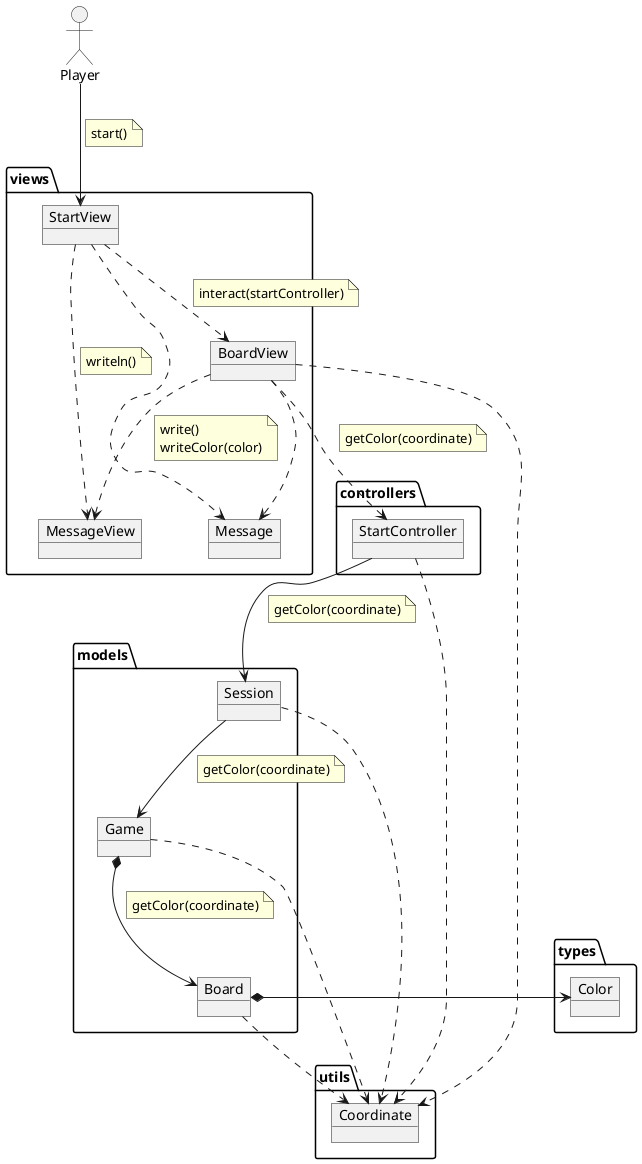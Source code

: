 @startuml start
allow_mixing

actor Player

package controllers  {

    object StartController{

    }
}


package models  {

    object  Board{

    }

    object Game{

    }
    
    object Session{
    }

}

package types  {

    object Color{

    }
}

package utils  {


    object Coordinate{

    }

}


package views {
    object BoardView{

    }

    object StartView{

    }

    object MessageView{

    }
    object Message{

    }
}

Player --> StartView
note on link
    start()
end note
StartView ..> MessageView
note on link
    writeln()
end note
StartView ..> BoardView
note on link
    interact(startController)
end note
BoardView ..> MessageView
note on link
    write()
    writeColor(color)
end note
BoardView ..> Message
StartView ..> Message

BoardView ..> Coordinate
BoardView ..> StartController
note on link
    getColor(coordinate)
end note
StartController --> Session
note on link
    getColor(coordinate)
end note
Session --> Game
note on link
    getColor(coordinate)
end note
StartController ..> Coordinate
Game *-down-> Board
note on link
    getColor(coordinate)
end note
Game ..> Coordinate
Board ..> Coordinate
Session ..> Coordinate
Board *-> Color
@enduml
